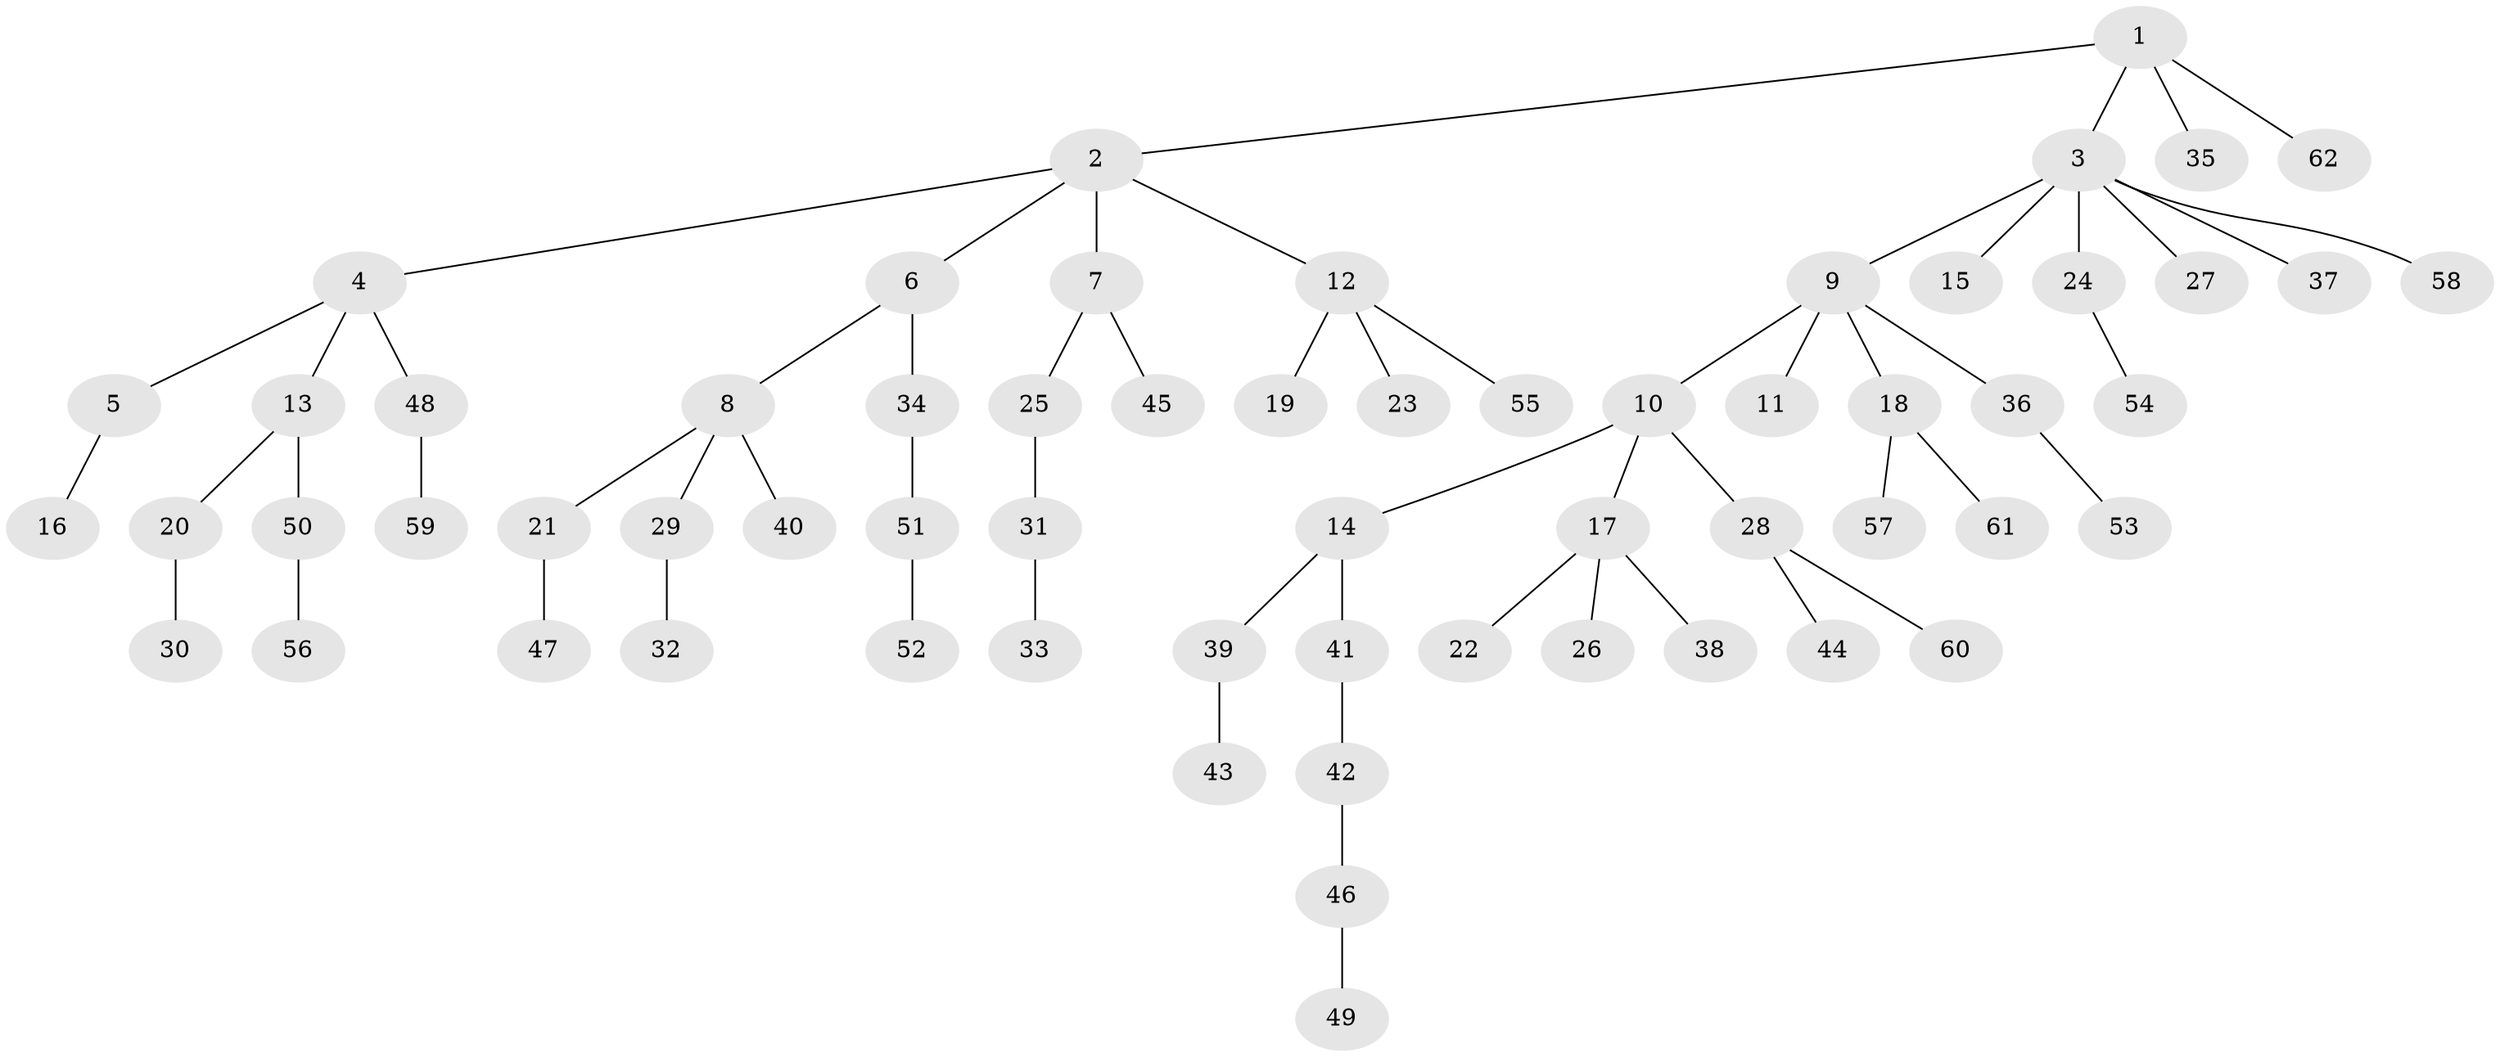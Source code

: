 // coarse degree distribution, {6: 0.06451612903225806, 7: 0.03225806451612903, 4: 0.03225806451612903, 1: 0.5806451612903226, 2: 0.25806451612903225, 3: 0.03225806451612903}
// Generated by graph-tools (version 1.1) at 2025/19/03/04/25 18:19:06]
// undirected, 62 vertices, 61 edges
graph export_dot {
graph [start="1"]
  node [color=gray90,style=filled];
  1;
  2;
  3;
  4;
  5;
  6;
  7;
  8;
  9;
  10;
  11;
  12;
  13;
  14;
  15;
  16;
  17;
  18;
  19;
  20;
  21;
  22;
  23;
  24;
  25;
  26;
  27;
  28;
  29;
  30;
  31;
  32;
  33;
  34;
  35;
  36;
  37;
  38;
  39;
  40;
  41;
  42;
  43;
  44;
  45;
  46;
  47;
  48;
  49;
  50;
  51;
  52;
  53;
  54;
  55;
  56;
  57;
  58;
  59;
  60;
  61;
  62;
  1 -- 2;
  1 -- 3;
  1 -- 35;
  1 -- 62;
  2 -- 4;
  2 -- 6;
  2 -- 7;
  2 -- 12;
  3 -- 9;
  3 -- 15;
  3 -- 24;
  3 -- 27;
  3 -- 37;
  3 -- 58;
  4 -- 5;
  4 -- 13;
  4 -- 48;
  5 -- 16;
  6 -- 8;
  6 -- 34;
  7 -- 25;
  7 -- 45;
  8 -- 21;
  8 -- 29;
  8 -- 40;
  9 -- 10;
  9 -- 11;
  9 -- 18;
  9 -- 36;
  10 -- 14;
  10 -- 17;
  10 -- 28;
  12 -- 19;
  12 -- 23;
  12 -- 55;
  13 -- 20;
  13 -- 50;
  14 -- 39;
  14 -- 41;
  17 -- 22;
  17 -- 26;
  17 -- 38;
  18 -- 57;
  18 -- 61;
  20 -- 30;
  21 -- 47;
  24 -- 54;
  25 -- 31;
  28 -- 44;
  28 -- 60;
  29 -- 32;
  31 -- 33;
  34 -- 51;
  36 -- 53;
  39 -- 43;
  41 -- 42;
  42 -- 46;
  46 -- 49;
  48 -- 59;
  50 -- 56;
  51 -- 52;
}
